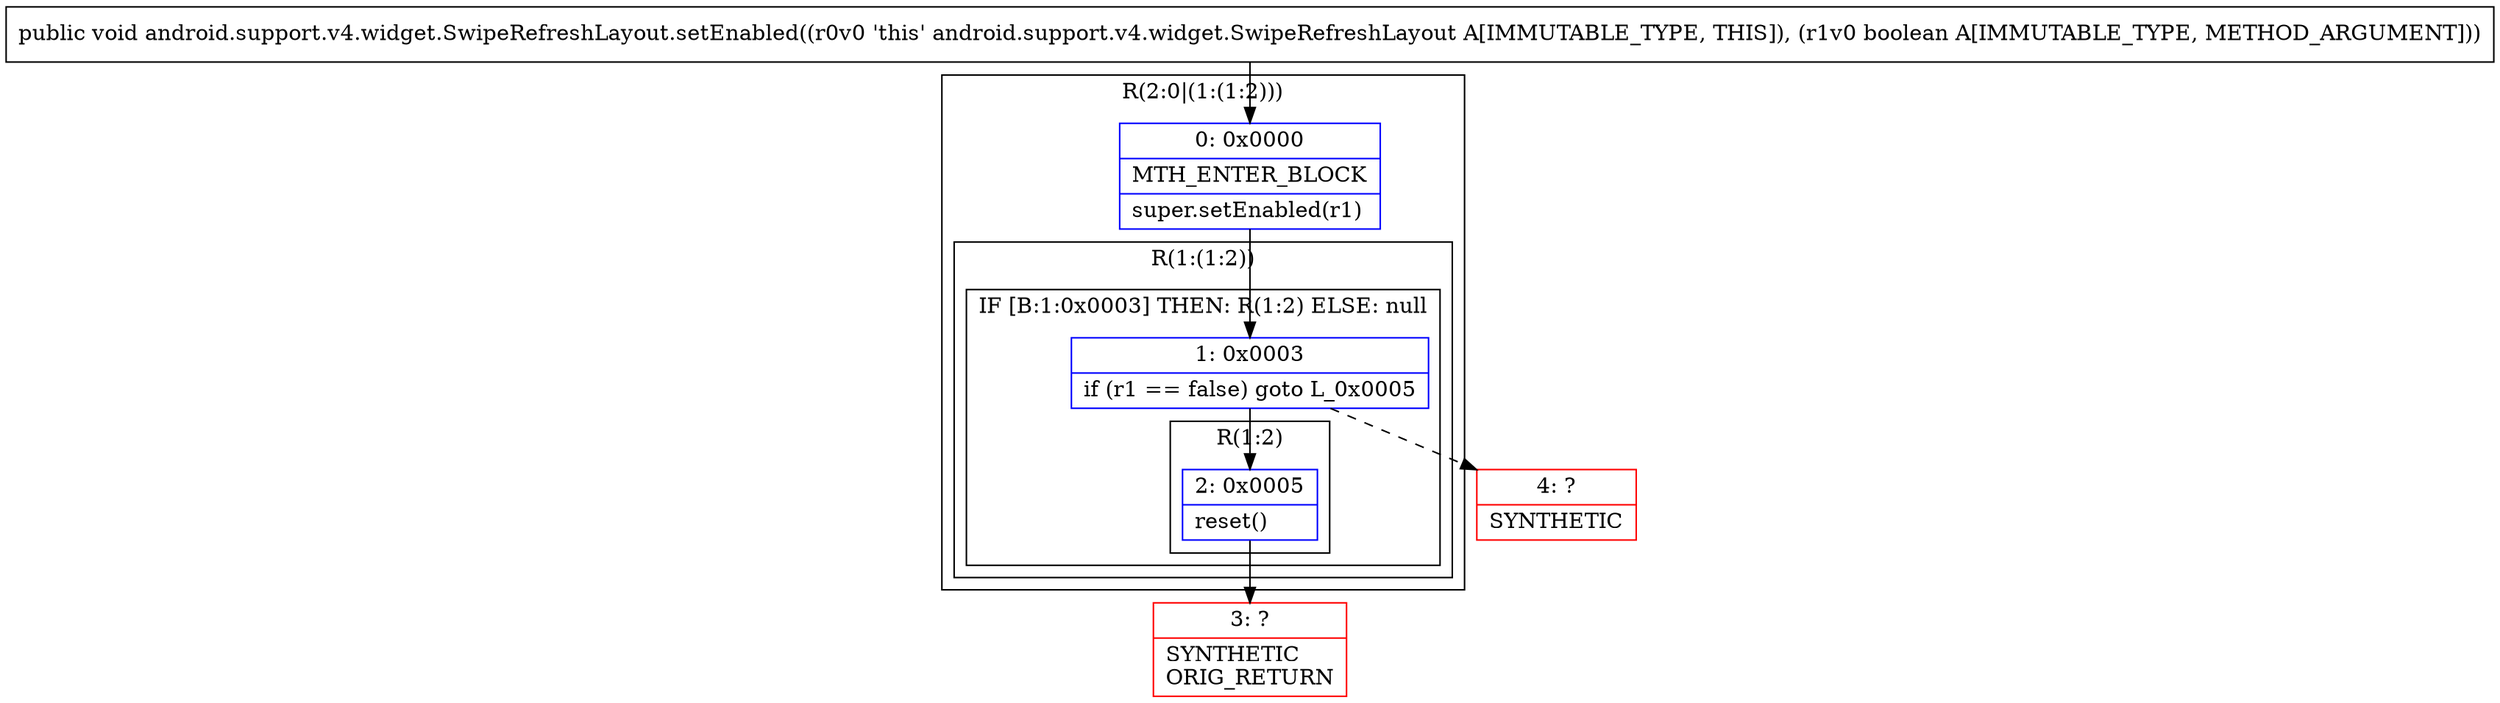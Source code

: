 digraph "CFG forandroid.support.v4.widget.SwipeRefreshLayout.setEnabled(Z)V" {
subgraph cluster_Region_456805932 {
label = "R(2:0|(1:(1:2)))";
node [shape=record,color=blue];
Node_0 [shape=record,label="{0\:\ 0x0000|MTH_ENTER_BLOCK\l|super.setEnabled(r1)\l}"];
subgraph cluster_Region_811746159 {
label = "R(1:(1:2))";
node [shape=record,color=blue];
subgraph cluster_IfRegion_188370294 {
label = "IF [B:1:0x0003] THEN: R(1:2) ELSE: null";
node [shape=record,color=blue];
Node_1 [shape=record,label="{1\:\ 0x0003|if (r1 == false) goto L_0x0005\l}"];
subgraph cluster_Region_1320696046 {
label = "R(1:2)";
node [shape=record,color=blue];
Node_2 [shape=record,label="{2\:\ 0x0005|reset()\l}"];
}
}
}
}
Node_3 [shape=record,color=red,label="{3\:\ ?|SYNTHETIC\lORIG_RETURN\l}"];
Node_4 [shape=record,color=red,label="{4\:\ ?|SYNTHETIC\l}"];
MethodNode[shape=record,label="{public void android.support.v4.widget.SwipeRefreshLayout.setEnabled((r0v0 'this' android.support.v4.widget.SwipeRefreshLayout A[IMMUTABLE_TYPE, THIS]), (r1v0 boolean A[IMMUTABLE_TYPE, METHOD_ARGUMENT])) }"];
MethodNode -> Node_0;
Node_0 -> Node_1;
Node_1 -> Node_2;
Node_1 -> Node_4[style=dashed];
Node_2 -> Node_3;
}

